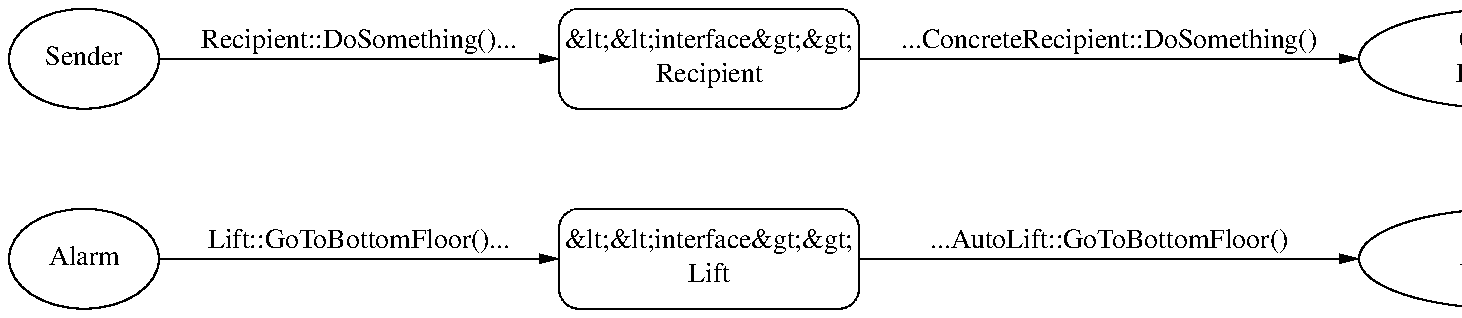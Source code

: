 .PS
ellipse "Sender" at (0,0);
linewid=2; arrow "Recipient::DoSomething()..." above; 
box rad 0.1 width 1.5 "&lt;&lt;interface&gt;&gt;" "Recipient" dashed 0.01;
linewid=2.5; arrow "...ConcreteRecipient::DoSomething()" above;
ellipse width 1.5 "Concrete" "Recipient";

ellipse "Alarm" at (0,-1);
linewid=2; arrow "Lift::GoToBottomFloor()..." above; 
box rad 0.1 width 1.5 "&lt;&lt;interface&gt;&gt;" "Lift" dashed 0.01;
linewid=2.5; arrow "...AutoLift::GoToBottomFloor()" above;
ellipse width 1.5 "AutoLift";
.PE
